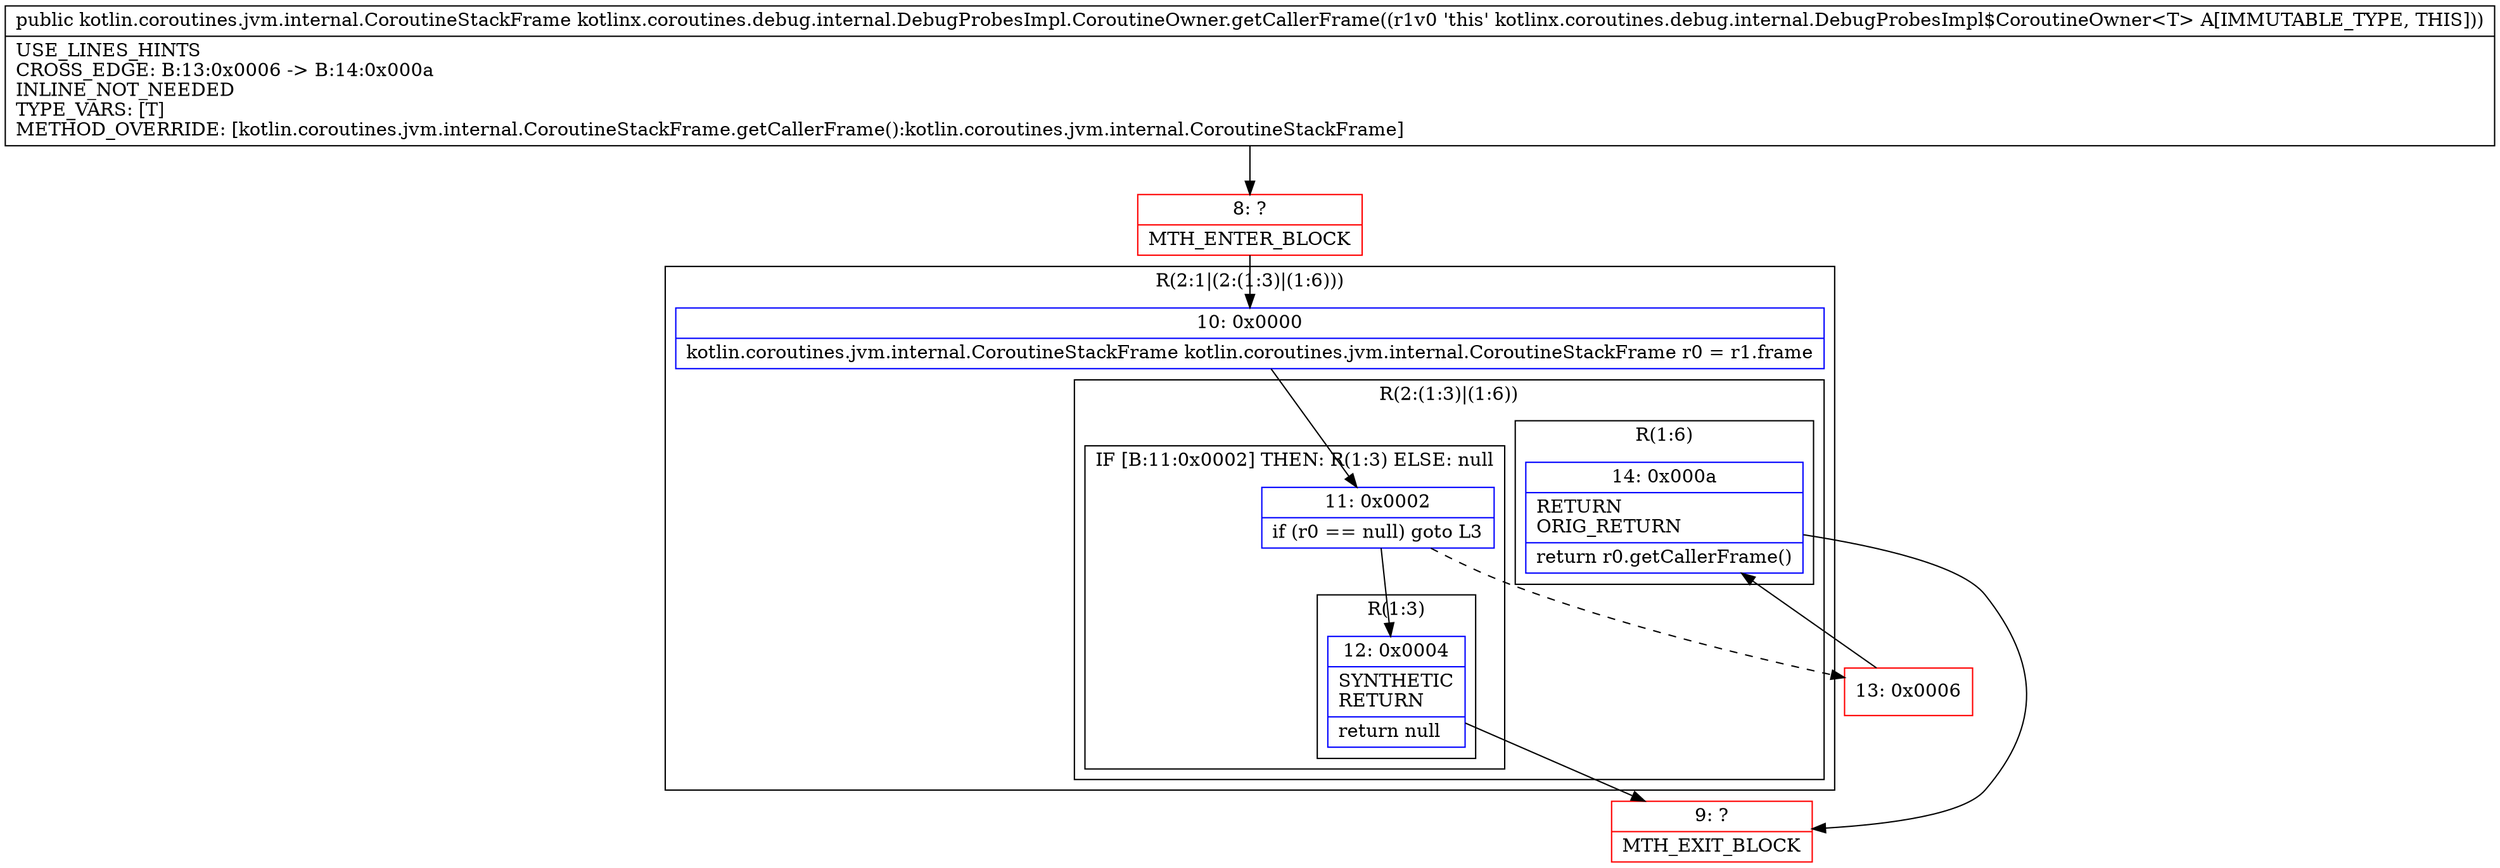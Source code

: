 digraph "CFG forkotlinx.coroutines.debug.internal.DebugProbesImpl.CoroutineOwner.getCallerFrame()Lkotlin\/coroutines\/jvm\/internal\/CoroutineStackFrame;" {
subgraph cluster_Region_211429378 {
label = "R(2:1|(2:(1:3)|(1:6)))";
node [shape=record,color=blue];
Node_10 [shape=record,label="{10\:\ 0x0000|kotlin.coroutines.jvm.internal.CoroutineStackFrame kotlin.coroutines.jvm.internal.CoroutineStackFrame r0 = r1.frame\l}"];
subgraph cluster_Region_634956671 {
label = "R(2:(1:3)|(1:6))";
node [shape=record,color=blue];
subgraph cluster_IfRegion_198805171 {
label = "IF [B:11:0x0002] THEN: R(1:3) ELSE: null";
node [shape=record,color=blue];
Node_11 [shape=record,label="{11\:\ 0x0002|if (r0 == null) goto L3\l}"];
subgraph cluster_Region_897786533 {
label = "R(1:3)";
node [shape=record,color=blue];
Node_12 [shape=record,label="{12\:\ 0x0004|SYNTHETIC\lRETURN\l|return null\l}"];
}
}
subgraph cluster_Region_1430672169 {
label = "R(1:6)";
node [shape=record,color=blue];
Node_14 [shape=record,label="{14\:\ 0x000a|RETURN\lORIG_RETURN\l|return r0.getCallerFrame()\l}"];
}
}
}
Node_8 [shape=record,color=red,label="{8\:\ ?|MTH_ENTER_BLOCK\l}"];
Node_9 [shape=record,color=red,label="{9\:\ ?|MTH_EXIT_BLOCK\l}"];
Node_13 [shape=record,color=red,label="{13\:\ 0x0006}"];
MethodNode[shape=record,label="{public kotlin.coroutines.jvm.internal.CoroutineStackFrame kotlinx.coroutines.debug.internal.DebugProbesImpl.CoroutineOwner.getCallerFrame((r1v0 'this' kotlinx.coroutines.debug.internal.DebugProbesImpl$CoroutineOwner\<T\> A[IMMUTABLE_TYPE, THIS]))  | USE_LINES_HINTS\lCROSS_EDGE: B:13:0x0006 \-\> B:14:0x000a\lINLINE_NOT_NEEDED\lTYPE_VARS: [T]\lMETHOD_OVERRIDE: [kotlin.coroutines.jvm.internal.CoroutineStackFrame.getCallerFrame():kotlin.coroutines.jvm.internal.CoroutineStackFrame]\l}"];
MethodNode -> Node_8;Node_10 -> Node_11;
Node_11 -> Node_12;
Node_11 -> Node_13[style=dashed];
Node_12 -> Node_9;
Node_14 -> Node_9;
Node_8 -> Node_10;
Node_13 -> Node_14;
}

